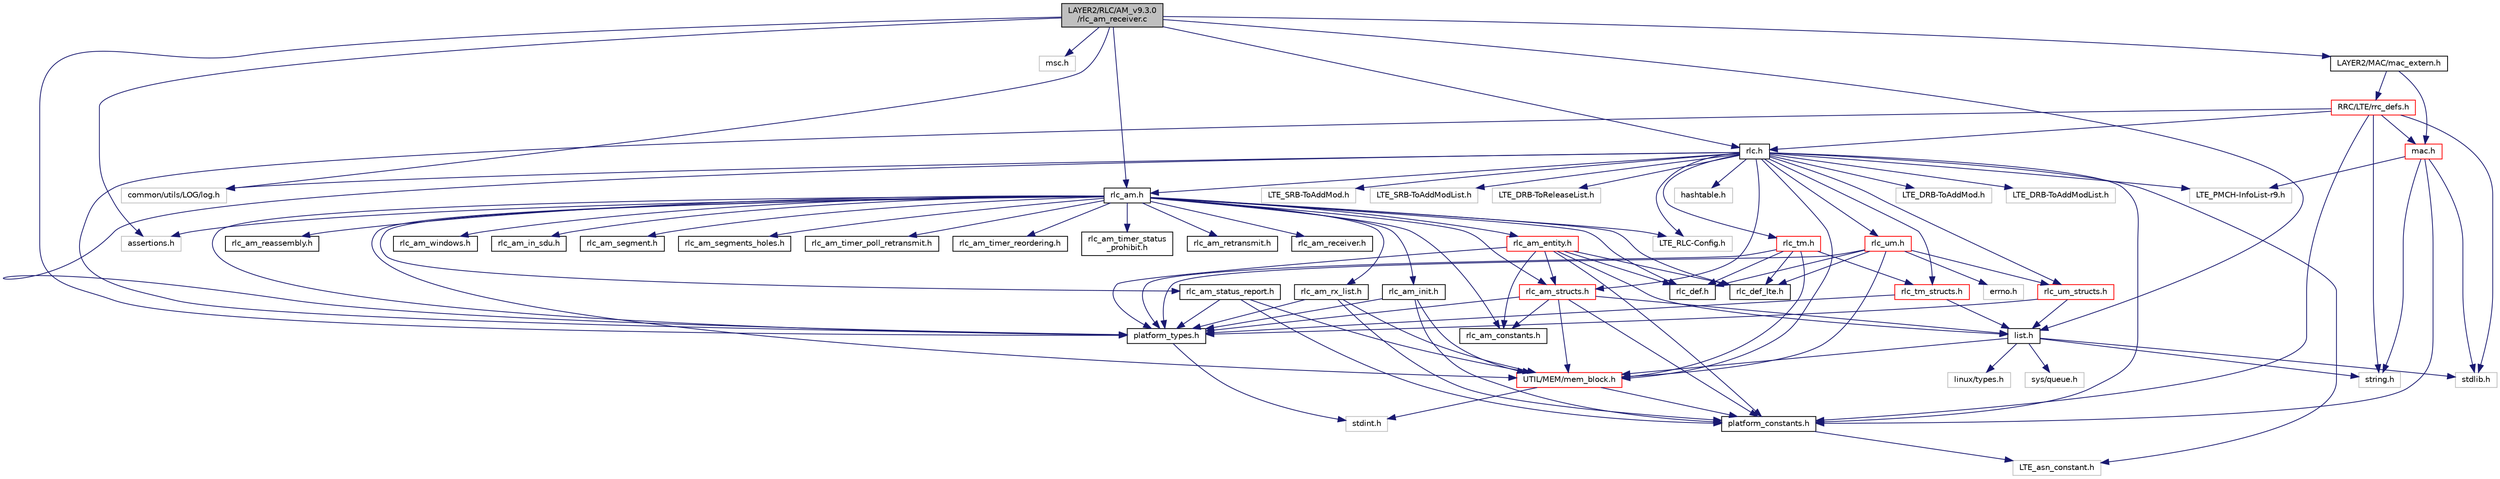 digraph "LAYER2/RLC/AM_v9.3.0/rlc_am_receiver.c"
{
 // LATEX_PDF_SIZE
  edge [fontname="Helvetica",fontsize="10",labelfontname="Helvetica",labelfontsize="10"];
  node [fontname="Helvetica",fontsize="10",shape=record];
  Node1 [label="LAYER2/RLC/AM_v9.3.0\l/rlc_am_receiver.c",height=0.2,width=0.4,color="black", fillcolor="grey75", style="filled", fontcolor="black",tooltip=" "];
  Node1 -> Node2 [color="midnightblue",fontsize="10",style="solid",fontname="Helvetica"];
  Node2 [label="platform_types.h",height=0.2,width=0.4,color="black", fillcolor="white", style="filled",URL="$platform__types_8h.html",tooltip=" "];
  Node2 -> Node3 [color="midnightblue",fontsize="10",style="solid",fontname="Helvetica"];
  Node3 [label="stdint.h",height=0.2,width=0.4,color="grey75", fillcolor="white", style="filled",tooltip=" "];
  Node1 -> Node4 [color="midnightblue",fontsize="10",style="solid",fontname="Helvetica"];
  Node4 [label="assertions.h",height=0.2,width=0.4,color="grey75", fillcolor="white", style="filled",tooltip=" "];
  Node1 -> Node5 [color="midnightblue",fontsize="10",style="solid",fontname="Helvetica"];
  Node5 [label="msc.h",height=0.2,width=0.4,color="grey75", fillcolor="white", style="filled",tooltip=" "];
  Node1 -> Node6 [color="midnightblue",fontsize="10",style="solid",fontname="Helvetica"];
  Node6 [label="rlc.h",height=0.2,width=0.4,color="black", fillcolor="white", style="filled",URL="$rlc_8h.html",tooltip="This file, and only this file must be included by external code that interact with RLC layer."];
  Node6 -> Node2 [color="midnightblue",fontsize="10",style="solid",fontname="Helvetica"];
  Node6 -> Node7 [color="midnightblue",fontsize="10",style="solid",fontname="Helvetica"];
  Node7 [label="platform_constants.h",height=0.2,width=0.4,color="black", fillcolor="white", style="filled",URL="$platform__constants_8h.html",tooltip=" "];
  Node7 -> Node8 [color="midnightblue",fontsize="10",style="solid",fontname="Helvetica"];
  Node8 [label="LTE_asn_constant.h",height=0.2,width=0.4,color="grey75", fillcolor="white", style="filled",tooltip=" "];
  Node6 -> Node9 [color="midnightblue",fontsize="10",style="solid",fontname="Helvetica"];
  Node9 [label="hashtable.h",height=0.2,width=0.4,color="grey75", fillcolor="white", style="filled",tooltip=" "];
  Node6 -> Node10 [color="midnightblue",fontsize="10",style="solid",fontname="Helvetica"];
  Node10 [label="rlc_am.h",height=0.2,width=0.4,color="black", fillcolor="white", style="filled",URL="$rlc__am_8h.html",tooltip="This file, and only this file must be included by code that interact with RLC AM layer."];
  Node10 -> Node2 [color="midnightblue",fontsize="10",style="solid",fontname="Helvetica"];
  Node10 -> Node11 [color="midnightblue",fontsize="10",style="solid",fontname="Helvetica"];
  Node11 [label="rlc_def.h",height=0.2,width=0.4,color="black", fillcolor="white", style="filled",URL="$rlc__def_8h.html",tooltip="This file contains constants for RLC internal use."];
  Node10 -> Node12 [color="midnightblue",fontsize="10",style="solid",fontname="Helvetica"];
  Node12 [label="rlc_def_lte.h",height=0.2,width=0.4,color="black", fillcolor="white", style="filled",URL="$rlc__def__lte_8h.html",tooltip="This file contains LTE constants for RLC internal use."];
  Node10 -> Node13 [color="midnightblue",fontsize="10",style="solid",fontname="Helvetica"];
  Node13 [label="rlc_am_constants.h",height=0.2,width=0.4,color="black", fillcolor="white", style="filled",URL="$rlc__am__constants_8h.html",tooltip="This file defines constant values used in RLC AM."];
  Node10 -> Node14 [color="midnightblue",fontsize="10",style="solid",fontname="Helvetica"];
  Node14 [label="rlc_am_structs.h",height=0.2,width=0.4,color="red", fillcolor="white", style="filled",URL="$rlc__am__structs_8h.html",tooltip="This file defines structures used inside the RLC AM."];
  Node14 -> Node2 [color="midnightblue",fontsize="10",style="solid",fontname="Helvetica"];
  Node14 -> Node7 [color="midnightblue",fontsize="10",style="solid",fontname="Helvetica"];
  Node14 -> Node15 [color="midnightblue",fontsize="10",style="solid",fontname="Helvetica"];
  Node15 [label="list.h",height=0.2,width=0.4,color="black", fillcolor="white", style="filled",URL="$list_8h.html",tooltip=" "];
  Node15 -> Node16 [color="midnightblue",fontsize="10",style="solid",fontname="Helvetica"];
  Node16 [label="linux/types.h",height=0.2,width=0.4,color="grey75", fillcolor="white", style="filled",tooltip=" "];
  Node15 -> Node17 [color="midnightblue",fontsize="10",style="solid",fontname="Helvetica"];
  Node17 [label="stdlib.h",height=0.2,width=0.4,color="grey75", fillcolor="white", style="filled",tooltip=" "];
  Node15 -> Node18 [color="midnightblue",fontsize="10",style="solid",fontname="Helvetica"];
  Node18 [label="sys/queue.h",height=0.2,width=0.4,color="grey75", fillcolor="white", style="filled",tooltip=" "];
  Node15 -> Node19 [color="midnightblue",fontsize="10",style="solid",fontname="Helvetica"];
  Node19 [label="string.h",height=0.2,width=0.4,color="grey75", fillcolor="white", style="filled",tooltip=" "];
  Node15 -> Node20 [color="midnightblue",fontsize="10",style="solid",fontname="Helvetica"];
  Node20 [label="UTIL/MEM/mem_block.h",height=0.2,width=0.4,color="red", fillcolor="white", style="filled",URL="$mem__block_8h.html",tooltip=" "];
  Node20 -> Node3 [color="midnightblue",fontsize="10",style="solid",fontname="Helvetica"];
  Node20 -> Node7 [color="midnightblue",fontsize="10",style="solid",fontname="Helvetica"];
  Node14 -> Node20 [color="midnightblue",fontsize="10",style="solid",fontname="Helvetica"];
  Node14 -> Node13 [color="midnightblue",fontsize="10",style="solid",fontname="Helvetica"];
  Node10 -> Node27 [color="midnightblue",fontsize="10",style="solid",fontname="Helvetica"];
  Node27 [label="rlc_am_entity.h",height=0.2,width=0.4,color="red", fillcolor="white", style="filled",URL="$rlc__am__entity_8h.html",tooltip="This file defines the RLC AM variables stored in a struct called rlc_am_entity_t."];
  Node27 -> Node2 [color="midnightblue",fontsize="10",style="solid",fontname="Helvetica"];
  Node27 -> Node7 [color="midnightblue",fontsize="10",style="solid",fontname="Helvetica"];
  Node27 -> Node15 [color="midnightblue",fontsize="10",style="solid",fontname="Helvetica"];
  Node27 -> Node12 [color="midnightblue",fontsize="10",style="solid",fontname="Helvetica"];
  Node27 -> Node11 [color="midnightblue",fontsize="10",style="solid",fontname="Helvetica"];
  Node27 -> Node14 [color="midnightblue",fontsize="10",style="solid",fontname="Helvetica"];
  Node27 -> Node13 [color="midnightblue",fontsize="10",style="solid",fontname="Helvetica"];
  Node10 -> Node29 [color="midnightblue",fontsize="10",style="solid",fontname="Helvetica"];
  Node29 [label="rlc_am_windows.h",height=0.2,width=0.4,color="black", fillcolor="white", style="filled",URL="$rlc__am__windows_8h.html",tooltip="This file defines the prototypes of the functions testing window, based on SN modulo and rx and tx pr..."];
  Node10 -> Node20 [color="midnightblue",fontsize="10",style="solid",fontname="Helvetica"];
  Node10 -> Node30 [color="midnightblue",fontsize="10",style="solid",fontname="Helvetica"];
  Node30 [label="rlc_am_in_sdu.h",height=0.2,width=0.4,color="black", fillcolor="white", style="filled",URL="$rlc__am__in__sdu_8h.html",tooltip="This file defines the prototypes of the utility functions manipulating the incoming SDU buffer."];
  Node10 -> Node31 [color="midnightblue",fontsize="10",style="solid",fontname="Helvetica"];
  Node31 [label="rlc_am_segment.h",height=0.2,width=0.4,color="black", fillcolor="white", style="filled",URL="$rlc__am__segment_8h.html",tooltip="This file defines the prototypes of the functions dealing with the segmentation of PDCP SDUs."];
  Node10 -> Node32 [color="midnightblue",fontsize="10",style="solid",fontname="Helvetica"];
  Node32 [label="rlc_am_segments_holes.h",height=0.2,width=0.4,color="black", fillcolor="white", style="filled",URL="$rlc__am__segments__holes_8h.html",tooltip="This file defines the prototypes of the functions dealing with the re-segmentation of RLC PDUs stored..."];
  Node10 -> Node33 [color="midnightblue",fontsize="10",style="solid",fontname="Helvetica"];
  Node33 [label="rlc_am_timer_poll_retransmit.h",height=0.2,width=0.4,color="black", fillcolor="white", style="filled",URL="$rlc__am__timer__poll__retransmit_8h.html",tooltip="This file defines the prototypes of the functions manipulating the t-PollRetransmit timer."];
  Node10 -> Node34 [color="midnightblue",fontsize="10",style="solid",fontname="Helvetica"];
  Node34 [label="rlc_am_timer_reordering.h",height=0.2,width=0.4,color="black", fillcolor="white", style="filled",URL="$rlc__am__timer__reordering_8h.html",tooltip="This file defines the prototypes of the functions manipulating the t-Reordering timer."];
  Node10 -> Node35 [color="midnightblue",fontsize="10",style="solid",fontname="Helvetica"];
  Node35 [label="rlc_am_timer_status\l_prohibit.h",height=0.2,width=0.4,color="black", fillcolor="white", style="filled",URL="$rlc__am__timer__status__prohibit_8h.html",tooltip="This file defines the prototypes of the functions manipulating the t-StatusProhibit timer."];
  Node10 -> Node36 [color="midnightblue",fontsize="10",style="solid",fontname="Helvetica"];
  Node36 [label="rlc_am_retransmit.h",height=0.2,width=0.4,color="black", fillcolor="white", style="filled",URL="$rlc__am__retransmit_8h.html",tooltip="This file defines the prototypes of the functions dealing with the retransmission."];
  Node10 -> Node37 [color="midnightblue",fontsize="10",style="solid",fontname="Helvetica"];
  Node37 [label="rlc_am_receiver.h",height=0.2,width=0.4,color="black", fillcolor="white", style="filled",URL="$rlc__am__receiver_8h.html",tooltip="This file defines the prototypes of the functions dealing with the first stage of the receiving proce..."];
  Node10 -> Node38 [color="midnightblue",fontsize="10",style="solid",fontname="Helvetica"];
  Node38 [label="rlc_am_status_report.h",height=0.2,width=0.4,color="black", fillcolor="white", style="filled",URL="$rlc__am__status__report_8h.html",tooltip="This file defines the prototypes of the functions dealing with the reading/writting of informations f..."];
  Node38 -> Node20 [color="midnightblue",fontsize="10",style="solid",fontname="Helvetica"];
  Node38 -> Node2 [color="midnightblue",fontsize="10",style="solid",fontname="Helvetica"];
  Node38 -> Node7 [color="midnightblue",fontsize="10",style="solid",fontname="Helvetica"];
  Node10 -> Node39 [color="midnightblue",fontsize="10",style="solid",fontname="Helvetica"];
  Node39 [label="rlc_am_rx_list.h",height=0.2,width=0.4,color="black", fillcolor="white", style="filled",URL="$rlc__am__rx__list_8h.html",tooltip="This file defines the prototypes of the functions dealing with a RX list data structure supporting re..."];
  Node39 -> Node20 [color="midnightblue",fontsize="10",style="solid",fontname="Helvetica"];
  Node39 -> Node2 [color="midnightblue",fontsize="10",style="solid",fontname="Helvetica"];
  Node39 -> Node7 [color="midnightblue",fontsize="10",style="solid",fontname="Helvetica"];
  Node10 -> Node40 [color="midnightblue",fontsize="10",style="solid",fontname="Helvetica"];
  Node40 [label="rlc_am_reassembly.h",height=0.2,width=0.4,color="black", fillcolor="white", style="filled",URL="$rlc__am__reassembly_8h.html",tooltip="This file defines the prototypes of the functions dealing with the reassembly of segments."];
  Node10 -> Node41 [color="midnightblue",fontsize="10",style="solid",fontname="Helvetica"];
  Node41 [label="rlc_am_init.h",height=0.2,width=0.4,color="black", fillcolor="white", style="filled",URL="$rlc__am__init_8h.html",tooltip="This file defines the prototypes of the functions initializing a RLC AM protocol instance."];
  Node41 -> Node20 [color="midnightblue",fontsize="10",style="solid",fontname="Helvetica"];
  Node41 -> Node2 [color="midnightblue",fontsize="10",style="solid",fontname="Helvetica"];
  Node41 -> Node7 [color="midnightblue",fontsize="10",style="solid",fontname="Helvetica"];
  Node10 -> Node42 [color="midnightblue",fontsize="10",style="solid",fontname="Helvetica"];
  Node42 [label="LTE_RLC-Config.h",height=0.2,width=0.4,color="grey75", fillcolor="white", style="filled",tooltip=" "];
  Node10 -> Node4 [color="midnightblue",fontsize="10",style="solid",fontname="Helvetica"];
  Node6 -> Node43 [color="midnightblue",fontsize="10",style="solid",fontname="Helvetica"];
  Node43 [label="rlc_um.h",height=0.2,width=0.4,color="red", fillcolor="white", style="filled",URL="$rlc__um_8h.html",tooltip="This file, and only this file must be included by code that interact with RLC UM layer."];
  Node43 -> Node44 [color="midnightblue",fontsize="10",style="solid",fontname="Helvetica"];
  Node44 [label="errno.h",height=0.2,width=0.4,color="grey75", fillcolor="white", style="filled",tooltip=" "];
  Node43 -> Node2 [color="midnightblue",fontsize="10",style="solid",fontname="Helvetica"];
  Node43 -> Node11 [color="midnightblue",fontsize="10",style="solid",fontname="Helvetica"];
  Node43 -> Node12 [color="midnightblue",fontsize="10",style="solid",fontname="Helvetica"];
  Node43 -> Node46 [color="midnightblue",fontsize="10",style="solid",fontname="Helvetica"];
  Node46 [label="rlc_um_structs.h",height=0.2,width=0.4,color="red", fillcolor="white", style="filled",URL="$rlc__um__structs_8h.html",tooltip="This file defines structures used inside the RLC UM."];
  Node46 -> Node2 [color="midnightblue",fontsize="10",style="solid",fontname="Helvetica"];
  Node46 -> Node15 [color="midnightblue",fontsize="10",style="solid",fontname="Helvetica"];
  Node43 -> Node20 [color="midnightblue",fontsize="10",style="solid",fontname="Helvetica"];
  Node6 -> Node57 [color="midnightblue",fontsize="10",style="solid",fontname="Helvetica"];
  Node57 [label="rlc_tm.h",height=0.2,width=0.4,color="red", fillcolor="white", style="filled",URL="$rlc__tm_8h.html",tooltip="This file, and only this file must be included by code that interact with RLC TM layer."];
  Node57 -> Node2 [color="midnightblue",fontsize="10",style="solid",fontname="Helvetica"];
  Node57 -> Node11 [color="midnightblue",fontsize="10",style="solid",fontname="Helvetica"];
  Node57 -> Node12 [color="midnightblue",fontsize="10",style="solid",fontname="Helvetica"];
  Node57 -> Node58 [color="midnightblue",fontsize="10",style="solid",fontname="Helvetica"];
  Node58 [label="rlc_tm_structs.h",height=0.2,width=0.4,color="red", fillcolor="white", style="filled",URL="$rlc__tm__structs_8h.html",tooltip="This file defines structures used inside the RLC TM."];
  Node58 -> Node2 [color="midnightblue",fontsize="10",style="solid",fontname="Helvetica"];
  Node58 -> Node15 [color="midnightblue",fontsize="10",style="solid",fontname="Helvetica"];
  Node57 -> Node20 [color="midnightblue",fontsize="10",style="solid",fontname="Helvetica"];
  Node6 -> Node14 [color="midnightblue",fontsize="10",style="solid",fontname="Helvetica"];
  Node6 -> Node58 [color="midnightblue",fontsize="10",style="solid",fontname="Helvetica"];
  Node6 -> Node46 [color="midnightblue",fontsize="10",style="solid",fontname="Helvetica"];
  Node6 -> Node8 [color="midnightblue",fontsize="10",style="solid",fontname="Helvetica"];
  Node6 -> Node61 [color="midnightblue",fontsize="10",style="solid",fontname="Helvetica"];
  Node61 [label="common/utils/LOG/log.h",height=0.2,width=0.4,color="grey75", fillcolor="white", style="filled",tooltip=" "];
  Node6 -> Node20 [color="midnightblue",fontsize="10",style="solid",fontname="Helvetica"];
  Node6 -> Node42 [color="midnightblue",fontsize="10",style="solid",fontname="Helvetica"];
  Node6 -> Node62 [color="midnightblue",fontsize="10",style="solid",fontname="Helvetica"];
  Node62 [label="LTE_DRB-ToAddMod.h",height=0.2,width=0.4,color="grey75", fillcolor="white", style="filled",tooltip=" "];
  Node6 -> Node63 [color="midnightblue",fontsize="10",style="solid",fontname="Helvetica"];
  Node63 [label="LTE_DRB-ToAddModList.h",height=0.2,width=0.4,color="grey75", fillcolor="white", style="filled",tooltip=" "];
  Node6 -> Node64 [color="midnightblue",fontsize="10",style="solid",fontname="Helvetica"];
  Node64 [label="LTE_SRB-ToAddMod.h",height=0.2,width=0.4,color="grey75", fillcolor="white", style="filled",tooltip=" "];
  Node6 -> Node65 [color="midnightblue",fontsize="10",style="solid",fontname="Helvetica"];
  Node65 [label="LTE_SRB-ToAddModList.h",height=0.2,width=0.4,color="grey75", fillcolor="white", style="filled",tooltip=" "];
  Node6 -> Node66 [color="midnightblue",fontsize="10",style="solid",fontname="Helvetica"];
  Node66 [label="LTE_DRB-ToReleaseList.h",height=0.2,width=0.4,color="grey75", fillcolor="white", style="filled",tooltip=" "];
  Node6 -> Node67 [color="midnightblue",fontsize="10",style="solid",fontname="Helvetica"];
  Node67 [label="LTE_PMCH-InfoList-r9.h",height=0.2,width=0.4,color="grey75", fillcolor="white", style="filled",tooltip=" "];
  Node1 -> Node10 [color="midnightblue",fontsize="10",style="solid",fontname="Helvetica"];
  Node1 -> Node15 [color="midnightblue",fontsize="10",style="solid",fontname="Helvetica"];
  Node1 -> Node68 [color="midnightblue",fontsize="10",style="solid",fontname="Helvetica"];
  Node68 [label="LAYER2/MAC/mac_extern.h",height=0.2,width=0.4,color="black", fillcolor="white", style="filled",URL="$mac__extern_8h.html",tooltip=" "];
  Node68 -> Node69 [color="midnightblue",fontsize="10",style="solid",fontname="Helvetica"];
  Node69 [label="mac.h",height=0.2,width=0.4,color="red", fillcolor="white", style="filled",URL="$mac_8h.html",tooltip=" "];
  Node69 -> Node17 [color="midnightblue",fontsize="10",style="solid",fontname="Helvetica"];
  Node69 -> Node19 [color="midnightblue",fontsize="10",style="solid",fontname="Helvetica"];
  Node69 -> Node7 [color="midnightblue",fontsize="10",style="solid",fontname="Helvetica"];
  Node69 -> Node67 [color="midnightblue",fontsize="10",style="solid",fontname="Helvetica"];
  Node68 -> Node96 [color="midnightblue",fontsize="10",style="solid",fontname="Helvetica"];
  Node96 [label="RRC/LTE/rrc_defs.h",height=0.2,width=0.4,color="red", fillcolor="white", style="filled",URL="$rrc__defs_8h.html",tooltip=" "];
  Node96 -> Node17 [color="midnightblue",fontsize="10",style="solid",fontname="Helvetica"];
  Node96 -> Node19 [color="midnightblue",fontsize="10",style="solid",fontname="Helvetica"];
  Node96 -> Node6 [color="midnightblue",fontsize="10",style="solid",fontname="Helvetica"];
  Node96 -> Node7 [color="midnightblue",fontsize="10",style="solid",fontname="Helvetica"];
  Node96 -> Node2 [color="midnightblue",fontsize="10",style="solid",fontname="Helvetica"];
  Node96 -> Node69 [color="midnightblue",fontsize="10",style="solid",fontname="Helvetica"];
  Node1 -> Node61 [color="midnightblue",fontsize="10",style="solid",fontname="Helvetica"];
}
